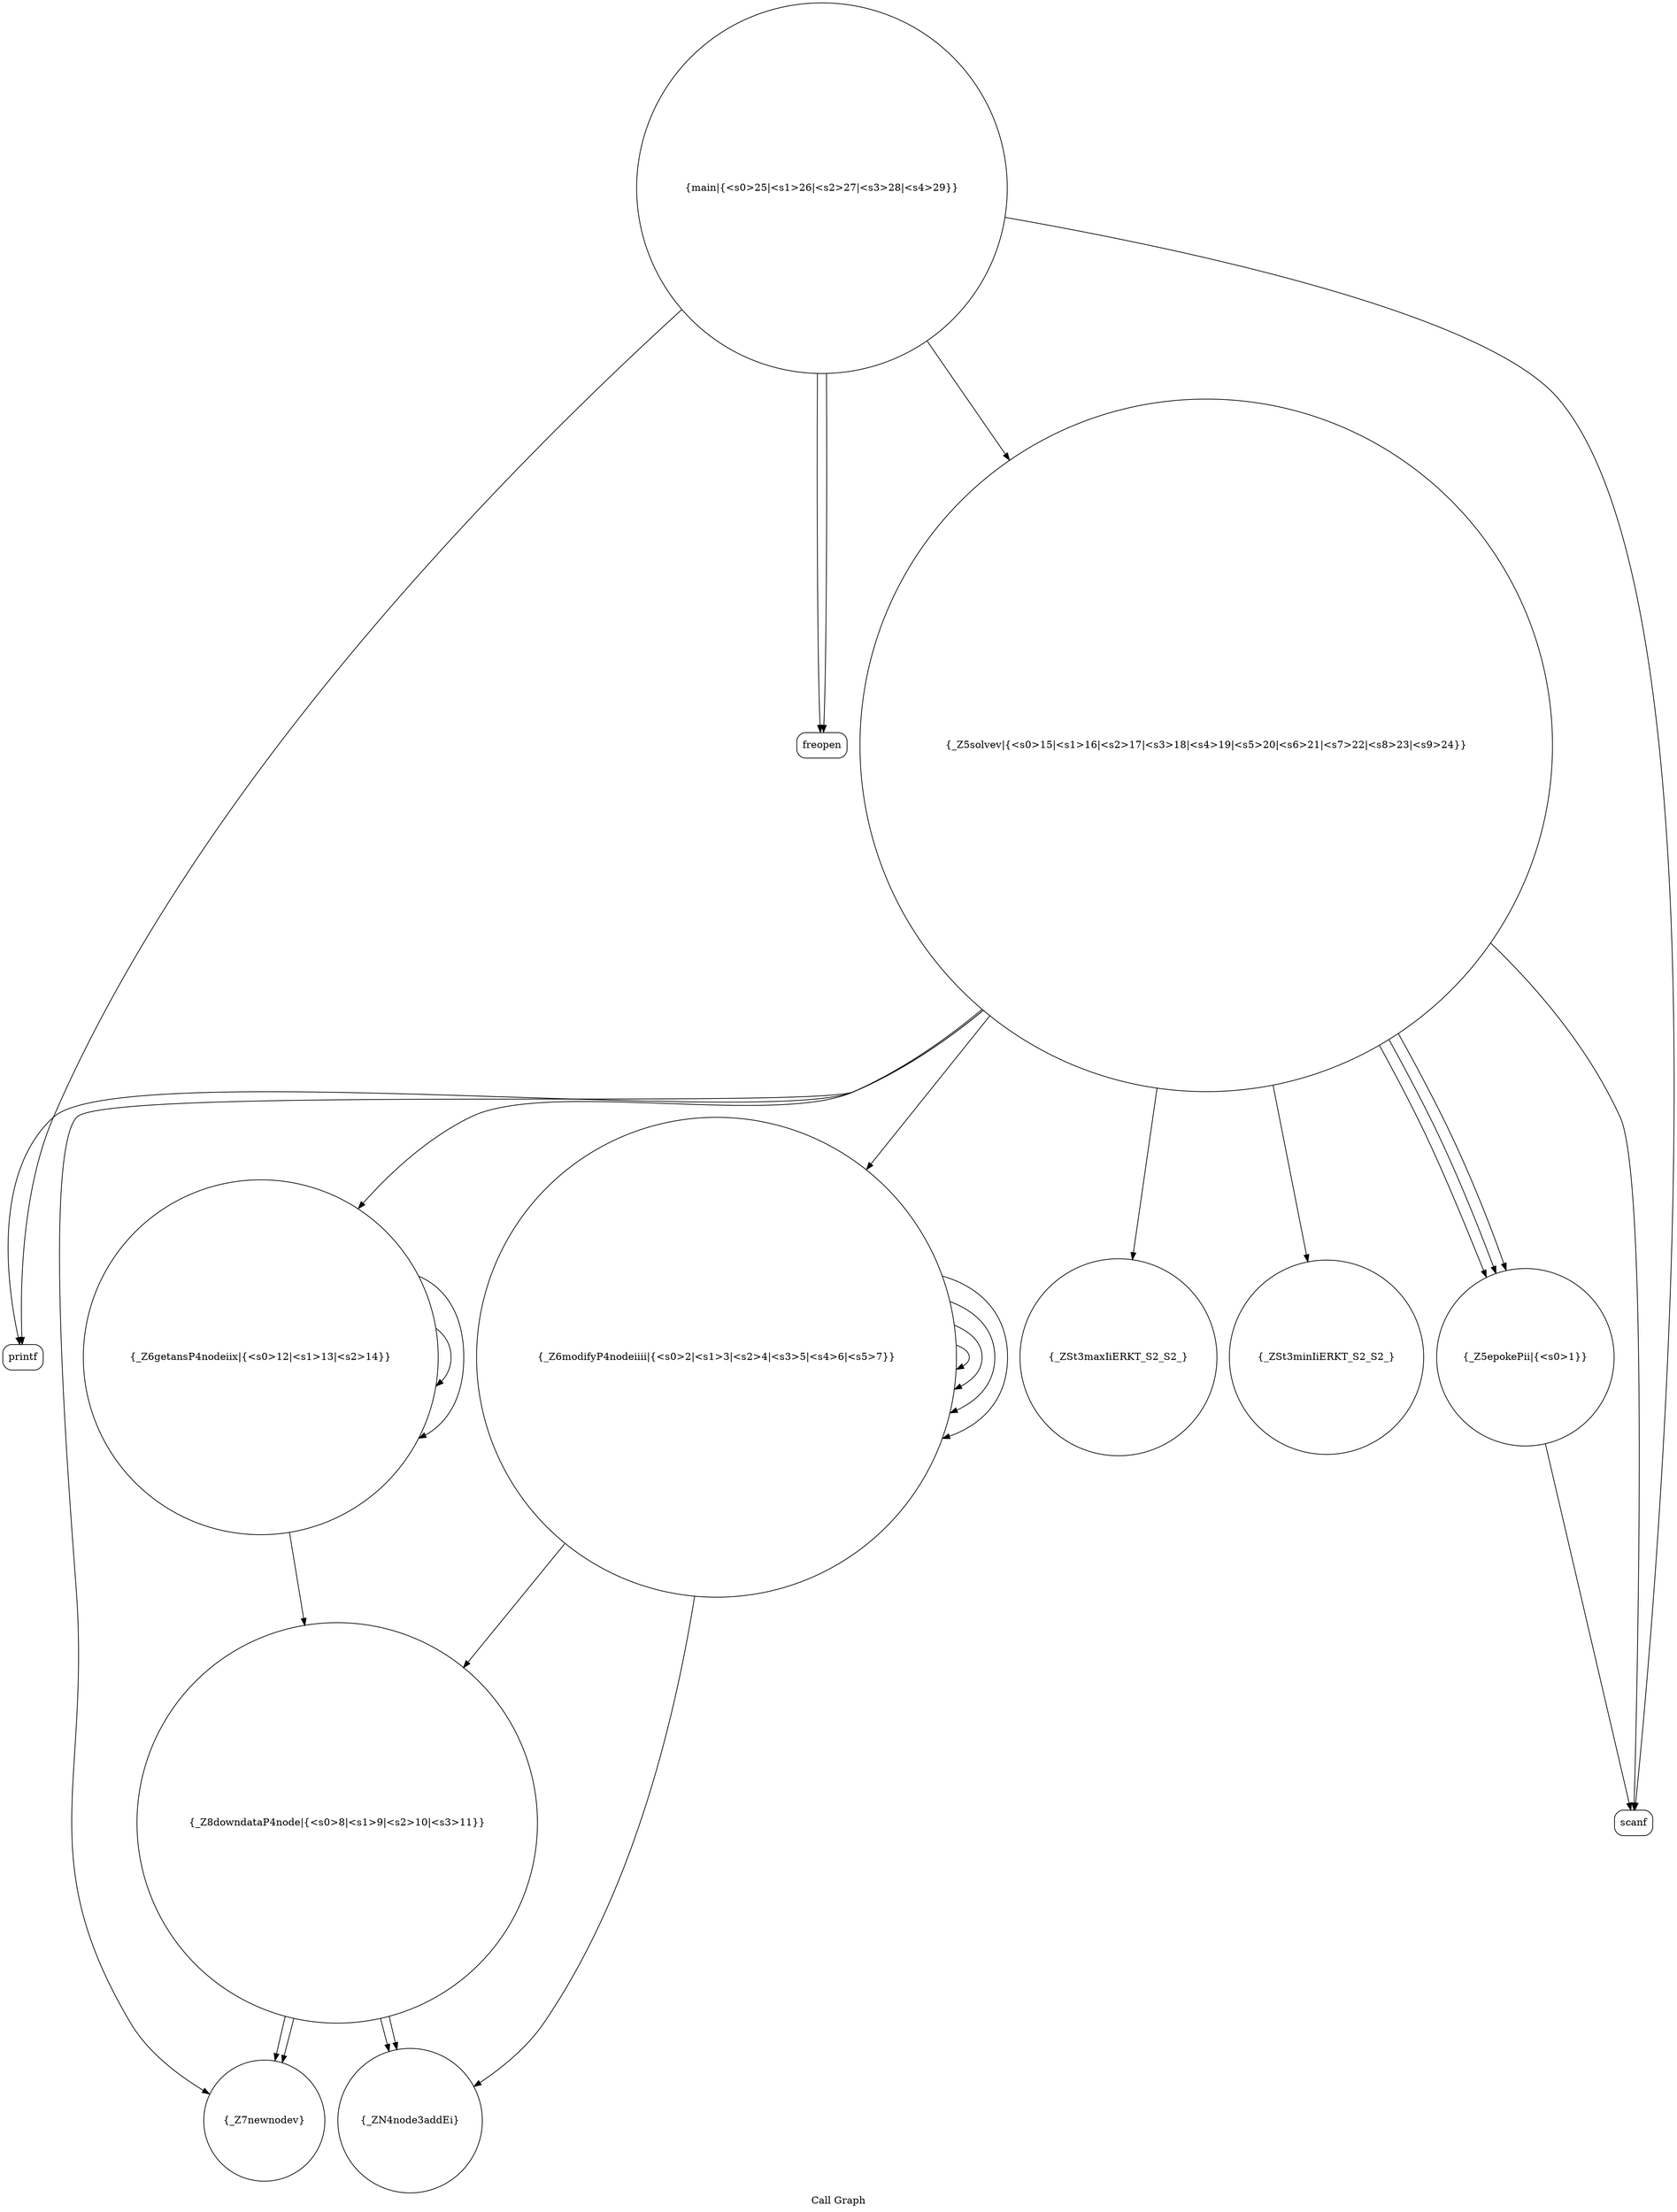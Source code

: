 digraph "Call Graph" {
	label="Call Graph";

	Node0x56057f1cff90 [shape=record,shape=circle,label="{_Z5epokePii|{<s0>1}}"];
	Node0x56057f1cff90:s0 -> Node0x56057f1d0420[color=black];
	Node0x56057f1d0720 [shape=record,shape=circle,label="{_Z7newnodev}"];
	Node0x56057f1d04a0 [shape=record,shape=circle,label="{_Z6modifyP4nodeiiii|{<s0>2|<s1>3|<s2>4|<s3>5|<s4>6|<s5>7}}"];
	Node0x56057f1d04a0:s0 -> Node0x56057f1d0520[color=black];
	Node0x56057f1d04a0:s1 -> Node0x56057f1d05a0[color=black];
	Node0x56057f1d04a0:s2 -> Node0x56057f1d04a0[color=black];
	Node0x56057f1d04a0:s3 -> Node0x56057f1d04a0[color=black];
	Node0x56057f1d04a0:s4 -> Node0x56057f1d04a0[color=black];
	Node0x56057f1d04a0:s5 -> Node0x56057f1d04a0[color=black];
	Node0x56057f1d0820 [shape=record,shape=circle,label="{_ZSt3maxIiERKT_S2_S2_}"];
	Node0x56057f1d05a0 [shape=record,shape=circle,label="{_Z8downdataP4node|{<s0>8|<s1>9|<s2>10|<s3>11}}"];
	Node0x56057f1d05a0:s0 -> Node0x56057f1d0720[color=black];
	Node0x56057f1d05a0:s1 -> Node0x56057f1d0520[color=black];
	Node0x56057f1d05a0:s2 -> Node0x56057f1d0720[color=black];
	Node0x56057f1d05a0:s3 -> Node0x56057f1d0520[color=black];
	Node0x56057f1d0920 [shape=record,shape=circle,label="{main|{<s0>25|<s1>26|<s2>27|<s3>28|<s4>29}}"];
	Node0x56057f1d0920:s0 -> Node0x56057f1d09a0[color=black];
	Node0x56057f1d0920:s1 -> Node0x56057f1d09a0[color=black];
	Node0x56057f1d0920:s2 -> Node0x56057f1d0420[color=black];
	Node0x56057f1d0920:s3 -> Node0x56057f1d08a0[color=black];
	Node0x56057f1d0920:s4 -> Node0x56057f1d06a0[color=black];
	Node0x56057f1d06a0 [shape=record,shape=circle,label="{_Z5solvev|{<s0>15|<s1>16|<s2>17|<s3>18|<s4>19|<s5>20|<s6>21|<s7>22|<s8>23|<s9>24}}"];
	Node0x56057f1d06a0:s0 -> Node0x56057f1d0420[color=black];
	Node0x56057f1d06a0:s1 -> Node0x56057f1cff90[color=black];
	Node0x56057f1d06a0:s2 -> Node0x56057f1cff90[color=black];
	Node0x56057f1d06a0:s3 -> Node0x56057f1cff90[color=black];
	Node0x56057f1d06a0:s4 -> Node0x56057f1d0720[color=black];
	Node0x56057f1d06a0:s5 -> Node0x56057f1d07a0[color=black];
	Node0x56057f1d06a0:s6 -> Node0x56057f1d0820[color=black];
	Node0x56057f1d06a0:s7 -> Node0x56057f1d04a0[color=black];
	Node0x56057f1d06a0:s8 -> Node0x56057f1d0620[color=black];
	Node0x56057f1d06a0:s9 -> Node0x56057f1d08a0[color=black];
	Node0x56057f1d0420 [shape=record,shape=Mrecord,label="{scanf}"];
	Node0x56057f1d07a0 [shape=record,shape=circle,label="{_ZSt3minIiERKT_S2_S2_}"];
	Node0x56057f1d0520 [shape=record,shape=circle,label="{_ZN4node3addEi}"];
	Node0x56057f1d08a0 [shape=record,shape=Mrecord,label="{printf}"];
	Node0x56057f1d0620 [shape=record,shape=circle,label="{_Z6getansP4nodeiix|{<s0>12|<s1>13|<s2>14}}"];
	Node0x56057f1d0620:s0 -> Node0x56057f1d05a0[color=black];
	Node0x56057f1d0620:s1 -> Node0x56057f1d0620[color=black];
	Node0x56057f1d0620:s2 -> Node0x56057f1d0620[color=black];
	Node0x56057f1d09a0 [shape=record,shape=Mrecord,label="{freopen}"];
}
